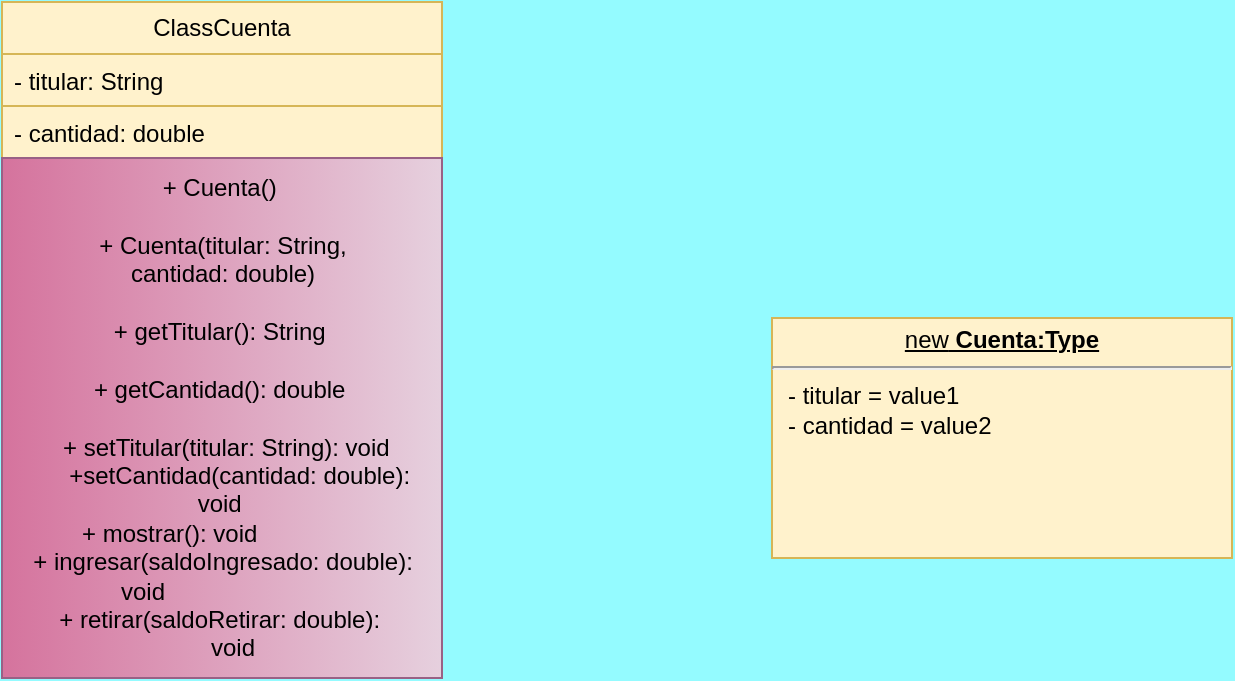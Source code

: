 <mxfile version="21.6.8" type="github">
  <diagram name="Página-1" id="eCp4bgU8Sb1_hOatNqFA">
    <mxGraphModel dx="880" dy="446" grid="1" gridSize="10" guides="1" tooltips="1" connect="1" arrows="1" fold="1" page="1" pageScale="1" pageWidth="827" pageHeight="1169" background="#94FBFF" math="0" shadow="0">
      <root>
        <mxCell id="0" />
        <mxCell id="1" parent="0" />
        <mxCell id="AjPdIi-b3gTqN4PaRdsS-2" value="&lt;p style=&quot;margin:0px;margin-top:4px;text-align:center;text-decoration:underline;&quot;&gt;new&lt;b&gt;&amp;nbsp;Cuenta:Type&lt;/b&gt;&lt;/p&gt;&lt;hr&gt;&lt;p style=&quot;margin:0px;margin-left:8px;&quot;&gt;- titular = value1&lt;br&gt;- cantidad = value2&lt;br&gt;&lt;br&gt;&lt;/p&gt;" style="verticalAlign=top;align=left;overflow=fill;fontSize=12;fontFamily=Helvetica;html=1;whiteSpace=wrap;fillColor=#fff2cc;strokeColor=#d6b656;" parent="1" vertex="1">
          <mxGeometry x="490" y="270" width="230" height="120" as="geometry" />
        </mxCell>
        <mxCell id="AjPdIi-b3gTqN4PaRdsS-11" value="ClassCuenta " style="swimlane;fontStyle=0;childLayout=stackLayout;horizontal=1;startSize=26;fillColor=#fff2cc;horizontalStack=0;resizeParent=1;resizeParentMax=0;resizeLast=0;collapsible=1;marginBottom=0;whiteSpace=wrap;html=1;strokeColor=#d6b656;" parent="1" vertex="1">
          <mxGeometry x="105" y="112" width="220" height="78" as="geometry" />
        </mxCell>
        <mxCell id="AjPdIi-b3gTqN4PaRdsS-12" value="- titular: String   " style="text;strokeColor=#d6b656;fillColor=#fff2cc;align=left;verticalAlign=top;spacingLeft=4;spacingRight=4;overflow=hidden;rotatable=0;points=[[0,0.5],[1,0.5]];portConstraint=eastwest;whiteSpace=wrap;html=1;" parent="AjPdIi-b3gTqN4PaRdsS-11" vertex="1">
          <mxGeometry y="26" width="220" height="26" as="geometry" />
        </mxCell>
        <mxCell id="AjPdIi-b3gTqN4PaRdsS-14" value="- cantidad: double" style="text;strokeColor=#d6b656;fillColor=#fff2cc;align=left;verticalAlign=top;spacingLeft=4;spacingRight=4;overflow=hidden;rotatable=0;points=[[0,0.5],[1,0.5]];portConstraint=eastwest;whiteSpace=wrap;html=1;" parent="AjPdIi-b3gTqN4PaRdsS-11" vertex="1">
          <mxGeometry y="52" width="220" height="26" as="geometry" />
        </mxCell>
        <mxCell id="AjPdIi-b3gTqN4PaRdsS-33" value="+ Cuenta()&amp;nbsp;&lt;br&gt;&lt;br&gt;+&amp;nbsp;Cuenta(titular: String,&lt;br&gt;&lt;span style=&quot;background-color: initial;&quot;&gt;cantidad: double)&lt;br&gt;&lt;br&gt;&lt;/span&gt;&lt;span style=&quot;background-color: initial;&quot;&gt;+ getTitular(): String&amp;nbsp;&lt;br&gt;&amp;nbsp; &amp;nbsp; &amp;nbsp; &amp;nbsp; &amp;nbsp; &amp;nbsp;&amp;nbsp;&lt;br&gt;&lt;/span&gt;&lt;span style=&quot;background-color: initial;&quot;&gt;+ getCantidad(): double&amp;nbsp; &lt;br&gt;&amp;nbsp; &amp;nbsp; &amp;nbsp; &amp;nbsp; &amp;nbsp;&amp;nbsp;&lt;/span&gt;&lt;span style=&quot;background-color: initial;&quot;&gt;&lt;br&gt;&lt;/span&gt;&lt;div&gt;&lt;div&gt;&amp;nbsp;+ setTitular(titular: String): void&lt;/div&gt;&lt;div&gt;&amp;nbsp; &amp;nbsp; &amp;nbsp;+setCantidad(cantidad: double):&lt;/div&gt;&lt;div&gt;void&amp;nbsp;&lt;/div&gt;&lt;div&gt;&amp;nbsp;+ mostrar(): void&amp;nbsp; &amp;nbsp; &amp;nbsp; &amp;nbsp; &amp;nbsp; &amp;nbsp; &amp;nbsp; &amp;nbsp; &amp;nbsp;&lt;/div&gt;&lt;div&gt;&amp;nbsp;+ ingresar(saldoIngresado: double):&amp;nbsp;&lt;/div&gt;&lt;div&gt;&amp;nbsp; &amp;nbsp; void&amp;nbsp; &amp;nbsp; &amp;nbsp; &amp;nbsp; &amp;nbsp; &amp;nbsp; &amp;nbsp; &amp;nbsp; &amp;nbsp; &amp;nbsp; &amp;nbsp; &amp;nbsp; &amp;nbsp; &amp;nbsp;&amp;nbsp;&lt;/div&gt;&lt;div&gt;&amp;nbsp; + retirar(saldoRetirar: double):&amp;nbsp; &amp;nbsp;&lt;/div&gt;&lt;div&gt;&amp;nbsp; &amp;nbsp; void&amp;nbsp;&lt;/div&gt;&lt;/div&gt;" style="text;html=1;align=center;verticalAlign=middle;resizable=0;points=[];autosize=1;strokeColor=#996185;fillColor=#e6d0de;rotation=0;gradientColor=#d5739d;direction=south;" parent="1" vertex="1">
          <mxGeometry x="105" y="190" width="220" height="260" as="geometry" />
        </mxCell>
      </root>
    </mxGraphModel>
  </diagram>
</mxfile>
